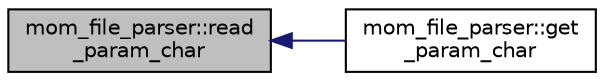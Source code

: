 digraph "mom_file_parser::read_param_char"
{
 // INTERACTIVE_SVG=YES
  edge [fontname="Helvetica",fontsize="10",labelfontname="Helvetica",labelfontsize="10"];
  node [fontname="Helvetica",fontsize="10",shape=record];
  rankdir="LR";
  Node368 [label="mom_file_parser::read\l_param_char",height=0.2,width=0.4,color="black", fillcolor="grey75", style="filled", fontcolor="black"];
  Node368 -> Node369 [dir="back",color="midnightblue",fontsize="10",style="solid",fontname="Helvetica"];
  Node369 [label="mom_file_parser::get\l_param_char",height=0.2,width=0.4,color="black", fillcolor="white", style="filled",URL="$namespacemom__file__parser.html#a73ba84992b53a7898e3ea651da1847ed"];
}
